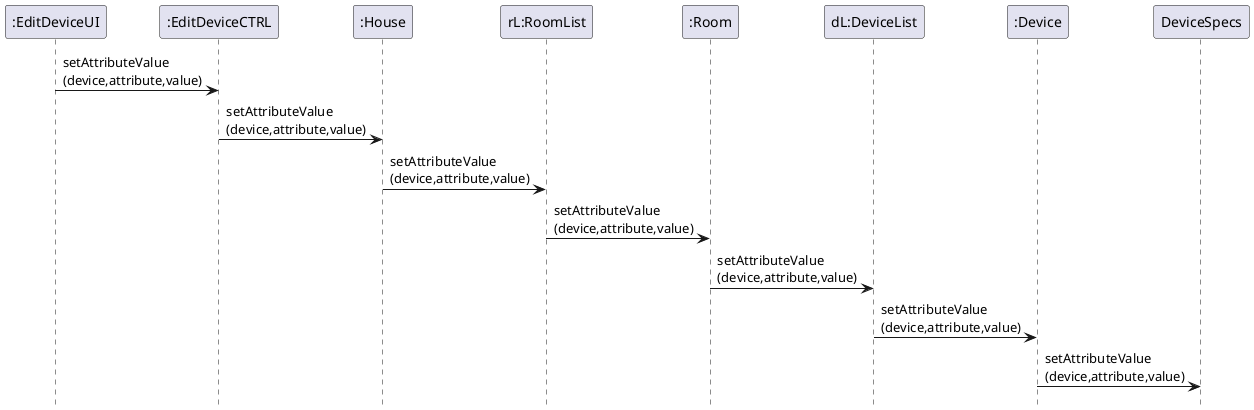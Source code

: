 @startuml
hidefootbox

":EditDeviceUI" -> ":EditDeviceCTRL": setAttributeValue\n(device,attribute,value)
":EditDeviceCTRL" -> ":House": setAttributeValue\n(device,attribute,value)
":House" -> "rL:RoomList": setAttributeValue\n(device,attribute,value)
"rL:RoomList" -> ":Room": setAttributeValue\n(device,attribute,value)
":Room" -> "dL:DeviceList": setAttributeValue\n(device,attribute,value)
"dL:DeviceList" -> ":Device": setAttributeValue\n(device,attribute,value)
":Device" -> "DeviceSpecs": setAttributeValue\n(device,attribute,value)


@enduml